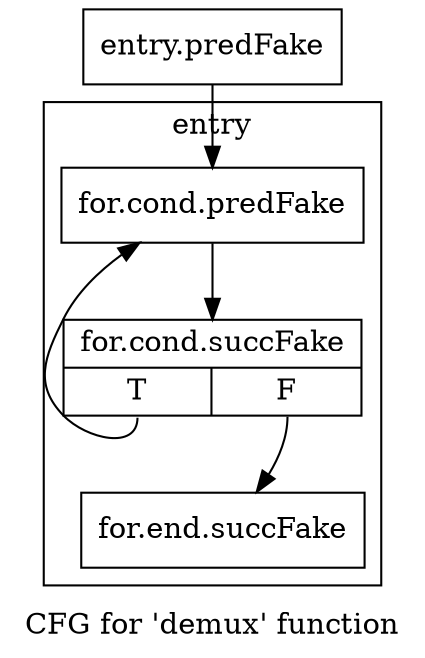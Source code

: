 digraph "CFG for 'demux' function" {
	label="CFG for 'demux' function";

	Node0x4a1a640 [shape=record,filename="",linenumber="",label="{entry.predFake}"];
	Node0x4a1a640 -> Node0x4a1b230[ callList="" memoryops="" filename="../../../test.cpp" execusionnum="0"];
	Node0x49f52e0 [shape=record,filename="../../../test.cpp",linenumber="67",label="{for.end.succFake}"];
subgraph cluster_0 {
	label="entry";
	tripcount="0";
	invocationtime="0";

	Node0x4a1b230 [shape=record,filename="../../../test.cpp",linenumber="58",label="{for.cond.predFake}"];
	Node0x4a1b230 -> Node0x49f5240[ callList="" memoryops="" filename="../../../test.cpp" execusionnum="0"];
	Node0x49f5240 [shape=record,filename="../../../test.cpp",linenumber="58",label="{for.cond.succFake|{<s0>T|<s1>F}}"];
	Node0x49f5240:s0 -> Node0x4a1b230[ callList="" memoryops="" filename="../../../test.cpp" execusionnum="0"];
	Node0x49f5240:s1 -> Node0x49f52e0[ callList="" memoryops="" filename="../../../test.cpp" execusionnum="0"];
}
}
